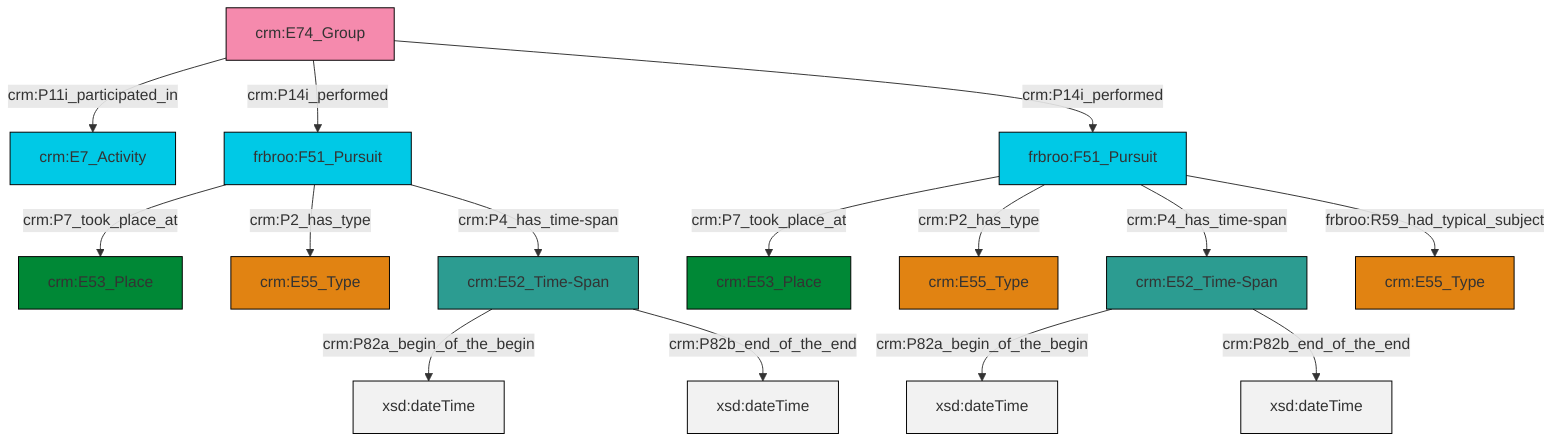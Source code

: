 graph TD
classDef Literal fill:#f2f2f2,stroke:#000000;
classDef CRM_Entity fill:#FFFFFF,stroke:#000000;
classDef Temporal_Entity fill:#00C9E6, stroke:#000000;
classDef Type fill:#E18312, stroke:#000000;
classDef Time-Span fill:#2C9C91, stroke:#000000;
classDef Appellation fill:#FFEB7F, stroke:#000000;
classDef Place fill:#008836, stroke:#000000;
classDef Persistent_Item fill:#B266B2, stroke:#000000;
classDef Conceptual_Object fill:#FFD700, stroke:#000000;
classDef Physical_Thing fill:#D2B48C, stroke:#000000;
classDef Actor fill:#f58aad, stroke:#000000;
classDef PC_Classes fill:#4ce600, stroke:#000000;
classDef Multi fill:#cccccc,stroke:#000000;

4["crm:E52_Time-Span"]:::Time-Span -->|crm:P82a_begin_of_the_begin| 5[xsd:dateTime]:::Literal
6["frbroo:F51_Pursuit"]:::Temporal_Entity -->|crm:P7_took_place_at| 7["crm:E53_Place"]:::Place
2["crm:E74_Group"]:::Actor -->|crm:P11i_participated_in| 9["crm:E7_Activity"]:::Temporal_Entity
0["crm:E52_Time-Span"]:::Time-Span -->|crm:P82a_begin_of_the_begin| 10[xsd:dateTime]:::Literal
11["frbroo:F51_Pursuit"]:::Temporal_Entity -->|crm:P7_took_place_at| 13["crm:E53_Place"]:::Place
11["frbroo:F51_Pursuit"]:::Temporal_Entity -->|crm:P2_has_type| 17["crm:E55_Type"]:::Type
11["frbroo:F51_Pursuit"]:::Temporal_Entity -->|crm:P4_has_time-span| 4["crm:E52_Time-Span"]:::Time-Span
6["frbroo:F51_Pursuit"]:::Temporal_Entity -->|crm:P2_has_type| 14["crm:E55_Type"]:::Type
11["frbroo:F51_Pursuit"]:::Temporal_Entity -->|frbroo:R59_had_typical_subject| 18["crm:E55_Type"]:::Type
2["crm:E74_Group"]:::Actor -->|crm:P14i_performed| 6["frbroo:F51_Pursuit"]:::Temporal_Entity
2["crm:E74_Group"]:::Actor -->|crm:P14i_performed| 11["frbroo:F51_Pursuit"]:::Temporal_Entity
4["crm:E52_Time-Span"]:::Time-Span -->|crm:P82b_end_of_the_end| 23[xsd:dateTime]:::Literal
6["frbroo:F51_Pursuit"]:::Temporal_Entity -->|crm:P4_has_time-span| 0["crm:E52_Time-Span"]:::Time-Span
0["crm:E52_Time-Span"]:::Time-Span -->|crm:P82b_end_of_the_end| 26[xsd:dateTime]:::Literal